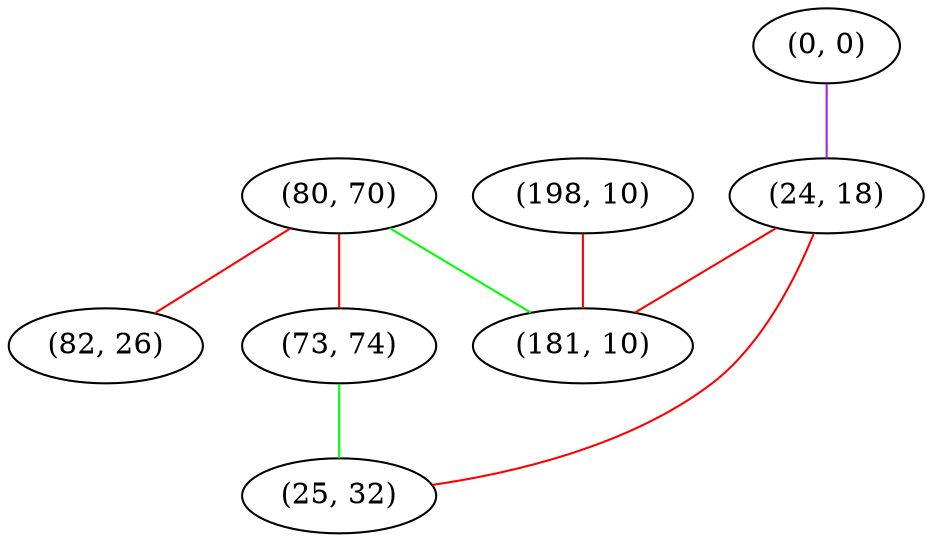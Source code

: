 graph "" {
"(80, 70)";
"(0, 0)";
"(24, 18)";
"(198, 10)";
"(82, 26)";
"(73, 74)";
"(25, 32)";
"(181, 10)";
"(80, 70)" -- "(73, 74)"  [color=red, key=0, weight=1];
"(80, 70)" -- "(181, 10)"  [color=green, key=0, weight=2];
"(80, 70)" -- "(82, 26)"  [color=red, key=0, weight=1];
"(0, 0)" -- "(24, 18)"  [color=purple, key=0, weight=4];
"(24, 18)" -- "(25, 32)"  [color=red, key=0, weight=1];
"(24, 18)" -- "(181, 10)"  [color=red, key=0, weight=1];
"(198, 10)" -- "(181, 10)"  [color=red, key=0, weight=1];
"(73, 74)" -- "(25, 32)"  [color=green, key=0, weight=2];
}
